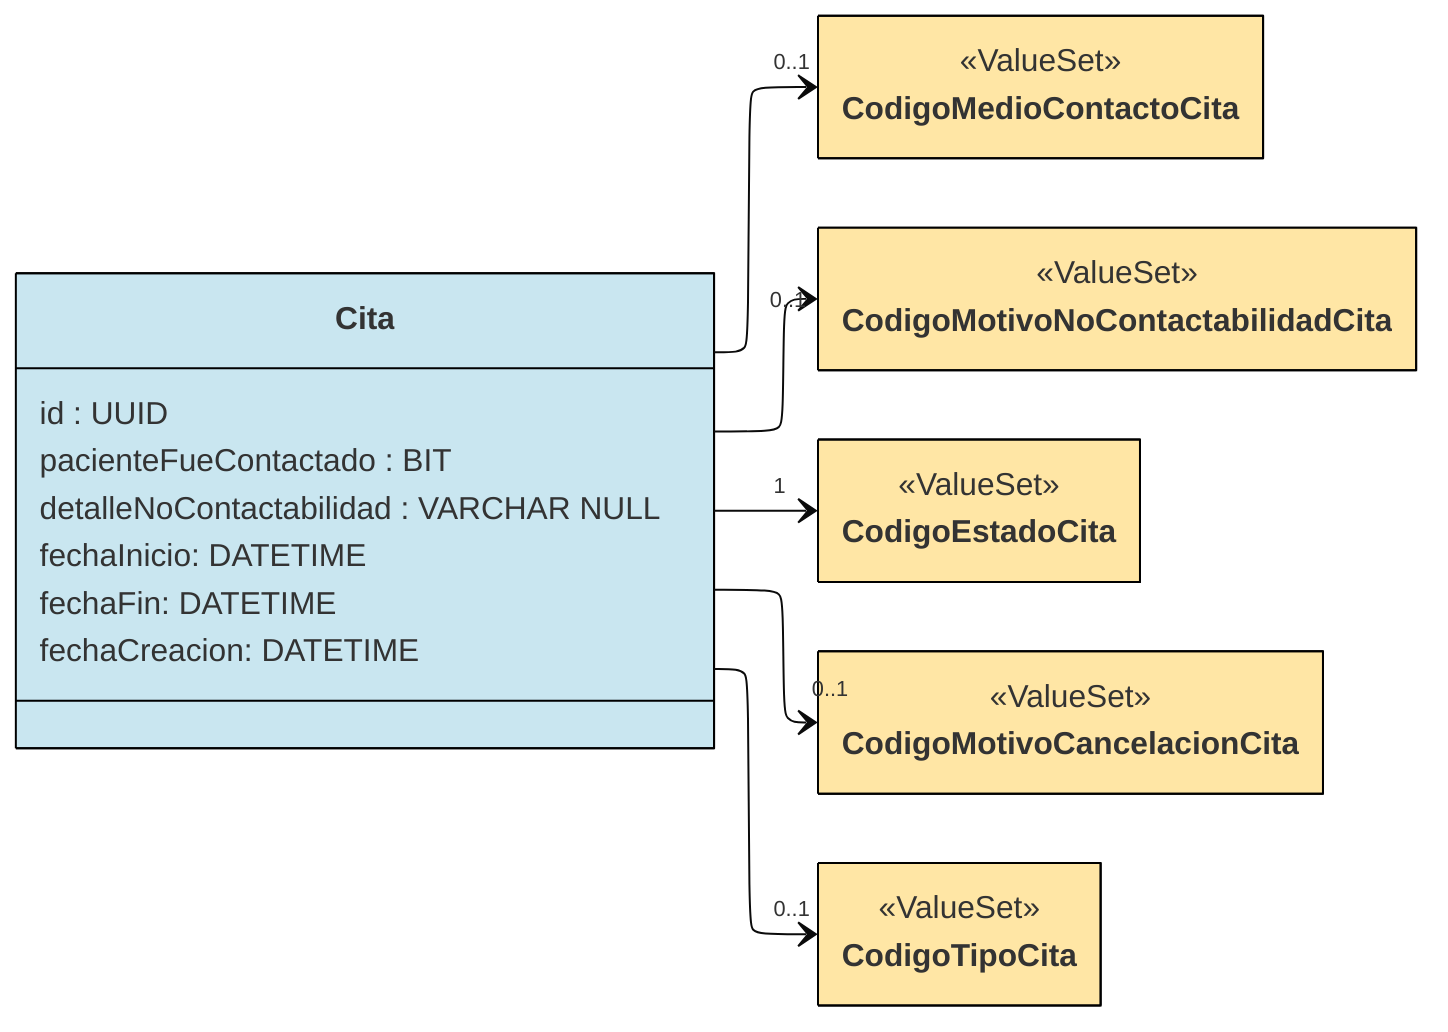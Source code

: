 ---
config:
  layout: elk
  theme: base
  class:
    hideEmptyMembersBox: true
  themeVariables:
    primaryBorderColor: "#000000"
    primaryColor: "#C9E6F0"
---

classDiagram
direction LR

class Cita {
  id : UUID
  pacienteFueContactado : BIT
  detalleNoContactabilidad : VARCHAR NULL

  fechaInicio: DATETIME
  fechaFin: DATETIME

  fechaCreacion: DATETIME
}





class CodigoMedioContactoCita { <<ValueSet>> }
style CodigoMedioContactoCita fill:#FFE6A5
link CodigoMedioContactoCita "https://build.fhir.org/ig/Minsal-CL/SIGTEv2-IG/ValueSet-VSMediodeContacto.html"

Cita --> "0..1" CodigoMedioContactoCita


class CodigoMotivoNoContactabilidadCita { <<ValueSet>> }
style CodigoMotivoNoContactabilidadCita fill:#FFE6A5
link CodigoMotivoNoContactabilidadCita "https://build.fhir.org/ig/Minsal-CL/SIGTEv2-IG/ValueSet-VSMotivoNoContactabilidad.html"

Cita --> "0..1" CodigoMotivoNoContactabilidadCita


class CodigoEstadoCita { <<ValueSet>> }
style CodigoEstadoCita fill:#FFE6A5
link CodigoEstadoCita "https://hl7.org/fhir/R4/valueset-appointmentstatus.html"

Cita --> "1" CodigoEstadoCita


class CodigoMotivoCancelacionCita { <<ValueSet>> }
style CodigoMotivoCancelacionCita fill:#FFE6A5
link CodigoMotivoCancelacionCita "https://hl7.org/fhir/R4/valueset-appointment-cancellation-reason.html"

Cita --> "0..1" CodigoMotivoCancelacionCita

class CodigoTipoCita { <<ValueSet>> }
style CodigoTipoCita fill:#FFE6A5
link CodigoTipoCita "https://terminology.hl7.org/6.1.0/ValueSet-v2-0276.html"

Cita --> "0..1" CodigoTipoCita




%% class CodigoEstadoParticipacionCita { <<ValueSet>> }
%% style CodigoEstadoParticipacionCita fill:#FFE6A5
%% link CodigoEstadoParticipacionCita "https://hl7.org/fhir/R4/valueset-participationstatus.html"

%% Cita --> "0..1" CodigoEstadoParticipacionCita